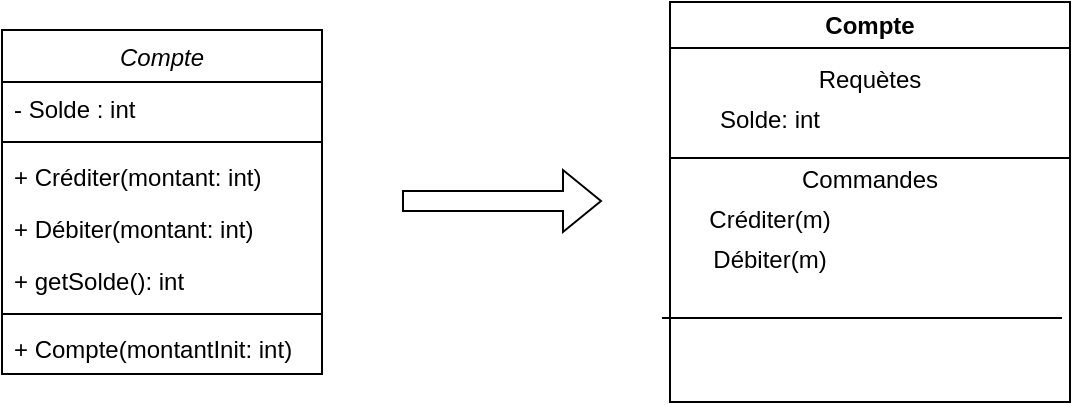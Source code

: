 <mxfile version="22.1.7" type="device">
  <diagram id="C5RBs43oDa-KdzZeNtuy" name="Page-1">
    <mxGraphModel dx="954" dy="727" grid="1" gridSize="10" guides="1" tooltips="1" connect="1" arrows="1" fold="1" page="1" pageScale="1" pageWidth="827" pageHeight="1169" math="0" shadow="0">
      <root>
        <mxCell id="WIyWlLk6GJQsqaUBKTNV-0" />
        <mxCell id="WIyWlLk6GJQsqaUBKTNV-1" parent="WIyWlLk6GJQsqaUBKTNV-0" />
        <mxCell id="zkfFHV4jXpPFQw0GAbJ--0" value="Compte" style="swimlane;fontStyle=2;align=center;verticalAlign=top;childLayout=stackLayout;horizontal=1;startSize=26;horizontalStack=0;resizeParent=1;resizeLast=0;collapsible=1;marginBottom=0;rounded=0;shadow=0;strokeWidth=1;" parent="WIyWlLk6GJQsqaUBKTNV-1" vertex="1">
          <mxGeometry x="80" y="150" width="160" height="172" as="geometry">
            <mxRectangle x="230" y="140" width="160" height="26" as="alternateBounds" />
          </mxGeometry>
        </mxCell>
        <mxCell id="zkfFHV4jXpPFQw0GAbJ--1" value="- Solde : int" style="text;align=left;verticalAlign=top;spacingLeft=4;spacingRight=4;overflow=hidden;rotatable=0;points=[[0,0.5],[1,0.5]];portConstraint=eastwest;" parent="zkfFHV4jXpPFQw0GAbJ--0" vertex="1">
          <mxGeometry y="26" width="160" height="26" as="geometry" />
        </mxCell>
        <mxCell id="zkfFHV4jXpPFQw0GAbJ--4" value="" style="line;html=1;strokeWidth=1;align=left;verticalAlign=middle;spacingTop=-1;spacingLeft=3;spacingRight=3;rotatable=0;labelPosition=right;points=[];portConstraint=eastwest;" parent="zkfFHV4jXpPFQw0GAbJ--0" vertex="1">
          <mxGeometry y="52" width="160" height="8" as="geometry" />
        </mxCell>
        <mxCell id="zkfFHV4jXpPFQw0GAbJ--5" value="+ Créditer(montant: int)" style="text;align=left;verticalAlign=top;spacingLeft=4;spacingRight=4;overflow=hidden;rotatable=0;points=[[0,0.5],[1,0.5]];portConstraint=eastwest;" parent="zkfFHV4jXpPFQw0GAbJ--0" vertex="1">
          <mxGeometry y="60" width="160" height="26" as="geometry" />
        </mxCell>
        <mxCell id="S5hMyayuOBzNi6czBr15-0" value="+ Débiter(montant: int)" style="text;align=left;verticalAlign=top;spacingLeft=4;spacingRight=4;overflow=hidden;rotatable=0;points=[[0,0.5],[1,0.5]];portConstraint=eastwest;" vertex="1" parent="zkfFHV4jXpPFQw0GAbJ--0">
          <mxGeometry y="86" width="160" height="26" as="geometry" />
        </mxCell>
        <mxCell id="S5hMyayuOBzNi6czBr15-3" value="+ getSolde(): int" style="text;align=left;verticalAlign=top;spacingLeft=4;spacingRight=4;overflow=hidden;rotatable=0;points=[[0,0.5],[1,0.5]];portConstraint=eastwest;" vertex="1" parent="zkfFHV4jXpPFQw0GAbJ--0">
          <mxGeometry y="112" width="160" height="26" as="geometry" />
        </mxCell>
        <mxCell id="S5hMyayuOBzNi6czBr15-1" value="" style="line;html=1;strokeWidth=1;align=left;verticalAlign=middle;spacingTop=-1;spacingLeft=3;spacingRight=3;rotatable=0;labelPosition=right;points=[];portConstraint=eastwest;" vertex="1" parent="zkfFHV4jXpPFQw0GAbJ--0">
          <mxGeometry y="138" width="160" height="8" as="geometry" />
        </mxCell>
        <mxCell id="S5hMyayuOBzNi6czBr15-2" value="+ Compte(montantInit: int)" style="text;align=left;verticalAlign=top;spacingLeft=4;spacingRight=4;overflow=hidden;rotatable=0;points=[[0,0.5],[1,0.5]];portConstraint=eastwest;" vertex="1" parent="zkfFHV4jXpPFQw0GAbJ--0">
          <mxGeometry y="146" width="160" height="26" as="geometry" />
        </mxCell>
        <mxCell id="S5hMyayuOBzNi6czBr15-5" value="" style="shape=flexArrow;endArrow=classic;html=1;rounded=0;" edge="1" parent="WIyWlLk6GJQsqaUBKTNV-1">
          <mxGeometry width="50" height="50" relative="1" as="geometry">
            <mxPoint x="280" y="235.5" as="sourcePoint" />
            <mxPoint x="380" y="235.5" as="targetPoint" />
          </mxGeometry>
        </mxCell>
        <mxCell id="S5hMyayuOBzNi6czBr15-6" value="Compte" style="swimlane;whiteSpace=wrap;html=1;" vertex="1" parent="WIyWlLk6GJQsqaUBKTNV-1">
          <mxGeometry x="414" y="136" width="200" height="200" as="geometry" />
        </mxCell>
        <mxCell id="S5hMyayuOBzNi6czBr15-7" value="Requètes" style="text;html=1;strokeColor=none;fillColor=none;align=center;verticalAlign=middle;whiteSpace=wrap;rounded=0;" vertex="1" parent="S5hMyayuOBzNi6czBr15-6">
          <mxGeometry y="24" width="200" height="30" as="geometry" />
        </mxCell>
        <mxCell id="S5hMyayuOBzNi6czBr15-8" value="" style="line;html=1;strokeWidth=1;align=left;verticalAlign=middle;spacingTop=-1;spacingLeft=3;spacingRight=3;rotatable=0;labelPosition=right;points=[];portConstraint=eastwest;" vertex="1" parent="S5hMyayuOBzNi6czBr15-6">
          <mxGeometry y="74" width="200" height="8" as="geometry" />
        </mxCell>
        <mxCell id="S5hMyayuOBzNi6czBr15-9" value="Solde: int" style="text;html=1;strokeColor=none;fillColor=none;align=center;verticalAlign=middle;whiteSpace=wrap;rounded=0;" vertex="1" parent="S5hMyayuOBzNi6czBr15-6">
          <mxGeometry y="44" width="100" height="30" as="geometry" />
        </mxCell>
        <mxCell id="S5hMyayuOBzNi6czBr15-10" value="Commandes" style="text;html=1;strokeColor=none;fillColor=none;align=center;verticalAlign=middle;whiteSpace=wrap;rounded=0;" vertex="1" parent="S5hMyayuOBzNi6czBr15-6">
          <mxGeometry y="74" width="200" height="30" as="geometry" />
        </mxCell>
        <mxCell id="S5hMyayuOBzNi6czBr15-11" value="" style="line;html=1;strokeWidth=1;align=left;verticalAlign=middle;spacingTop=-1;spacingLeft=3;spacingRight=3;rotatable=0;labelPosition=right;points=[];portConstraint=eastwest;" vertex="1" parent="S5hMyayuOBzNi6czBr15-6">
          <mxGeometry x="-4" y="154" width="200" height="8" as="geometry" />
        </mxCell>
        <mxCell id="S5hMyayuOBzNi6czBr15-12" value="Créditer(m)" style="text;html=1;strokeColor=none;fillColor=none;align=center;verticalAlign=middle;whiteSpace=wrap;rounded=0;" vertex="1" parent="S5hMyayuOBzNi6czBr15-6">
          <mxGeometry y="94" width="100" height="30" as="geometry" />
        </mxCell>
        <mxCell id="S5hMyayuOBzNi6czBr15-13" value="Débiter(m)" style="text;html=1;strokeColor=none;fillColor=none;align=center;verticalAlign=middle;whiteSpace=wrap;rounded=0;" vertex="1" parent="S5hMyayuOBzNi6czBr15-6">
          <mxGeometry y="114" width="100" height="30" as="geometry" />
        </mxCell>
      </root>
    </mxGraphModel>
  </diagram>
</mxfile>
